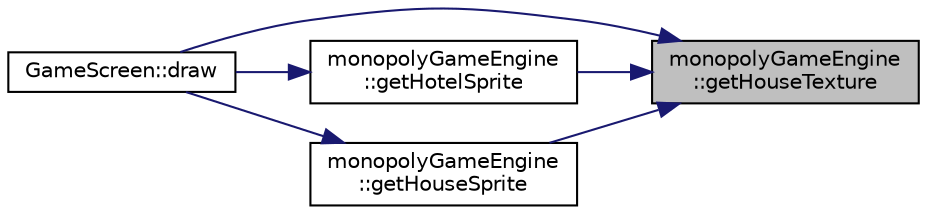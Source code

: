 digraph "monopolyGameEngine::getHouseTexture"
{
 // LATEX_PDF_SIZE
  edge [fontname="Helvetica",fontsize="10",labelfontname="Helvetica",labelfontsize="10"];
  node [fontname="Helvetica",fontsize="10",shape=record];
  rankdir="RL";
  Node1 [label="monopolyGameEngine\l::getHouseTexture",height=0.2,width=0.4,color="black", fillcolor="grey75", style="filled", fontcolor="black",tooltip=" "];
  Node1 -> Node2 [dir="back",color="midnightblue",fontsize="10",style="solid",fontname="Helvetica"];
  Node2 [label="GameScreen::draw",height=0.2,width=0.4,color="black", fillcolor="white", style="filled",URL="$class_game_screen.html#a0608fef110d89dab557fd0bac6950b77",tooltip=" "];
  Node1 -> Node3 [dir="back",color="midnightblue",fontsize="10",style="solid",fontname="Helvetica"];
  Node3 [label="monopolyGameEngine\l::getHotelSprite",height=0.2,width=0.4,color="black", fillcolor="white", style="filled",URL="$classmonopoly_game_engine.html#ad10ae26632d0940098e4fda5c428a0bb",tooltip=" "];
  Node3 -> Node2 [dir="back",color="midnightblue",fontsize="10",style="solid",fontname="Helvetica"];
  Node1 -> Node4 [dir="back",color="midnightblue",fontsize="10",style="solid",fontname="Helvetica"];
  Node4 [label="monopolyGameEngine\l::getHouseSprite",height=0.2,width=0.4,color="black", fillcolor="white", style="filled",URL="$classmonopoly_game_engine.html#ad5a4954bfbbea5ddef2adc8def7319e2",tooltip=" "];
  Node4 -> Node2 [dir="back",color="midnightblue",fontsize="10",style="solid",fontname="Helvetica"];
}
